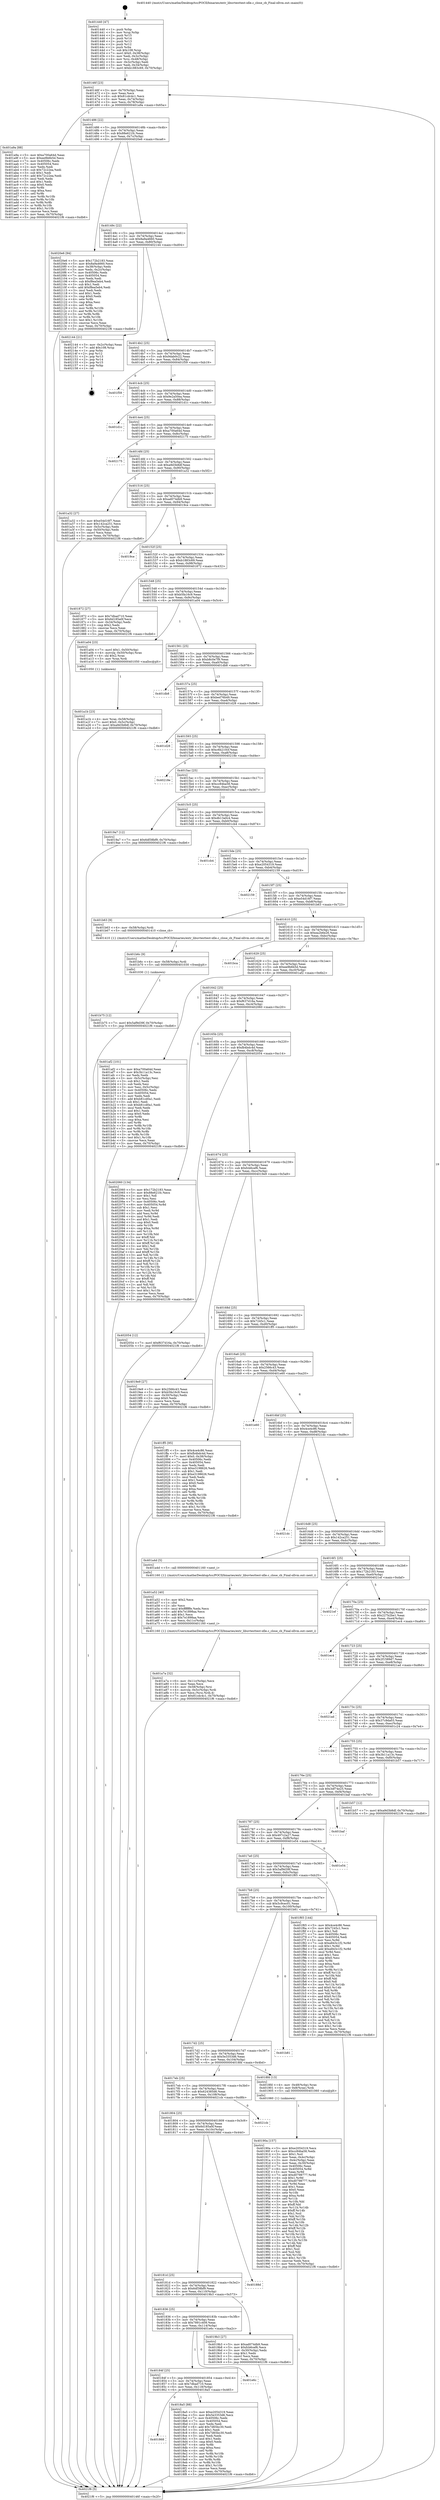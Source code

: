 digraph "0x401440" {
  label = "0x401440 (/mnt/c/Users/mathe/Desktop/tcc/POCII/binaries/extr_libuvtesttest-idle.c_close_cb_Final-ollvm.out::main(0))"
  labelloc = "t"
  node[shape=record]

  Entry [label="",width=0.3,height=0.3,shape=circle,fillcolor=black,style=filled]
  "0x40146f" [label="{
     0x40146f [23]\l
     | [instrs]\l
     &nbsp;&nbsp;0x40146f \<+3\>: mov -0x70(%rbp),%eax\l
     &nbsp;&nbsp;0x401472 \<+2\>: mov %eax,%ecx\l
     &nbsp;&nbsp;0x401474 \<+6\>: sub $0x81cdc4c1,%ecx\l
     &nbsp;&nbsp;0x40147a \<+3\>: mov %eax,-0x74(%rbp)\l
     &nbsp;&nbsp;0x40147d \<+3\>: mov %ecx,-0x78(%rbp)\l
     &nbsp;&nbsp;0x401480 \<+6\>: je 0000000000401a9a \<main+0x65a\>\l
  }"]
  "0x401a9a" [label="{
     0x401a9a [88]\l
     | [instrs]\l
     &nbsp;&nbsp;0x401a9a \<+5\>: mov $0xa700a64d,%eax\l
     &nbsp;&nbsp;0x401a9f \<+5\>: mov $0xee9b6b5d,%ecx\l
     &nbsp;&nbsp;0x401aa4 \<+7\>: mov 0x40506c,%edx\l
     &nbsp;&nbsp;0x401aab \<+7\>: mov 0x405054,%esi\l
     &nbsp;&nbsp;0x401ab2 \<+2\>: mov %edx,%edi\l
     &nbsp;&nbsp;0x401ab4 \<+6\>: sub $0x72c22ea,%edi\l
     &nbsp;&nbsp;0x401aba \<+3\>: sub $0x1,%edi\l
     &nbsp;&nbsp;0x401abd \<+6\>: add $0x72c22ea,%edi\l
     &nbsp;&nbsp;0x401ac3 \<+3\>: imul %edi,%edx\l
     &nbsp;&nbsp;0x401ac6 \<+3\>: and $0x1,%edx\l
     &nbsp;&nbsp;0x401ac9 \<+3\>: cmp $0x0,%edx\l
     &nbsp;&nbsp;0x401acc \<+4\>: sete %r8b\l
     &nbsp;&nbsp;0x401ad0 \<+3\>: cmp $0xa,%esi\l
     &nbsp;&nbsp;0x401ad3 \<+4\>: setl %r9b\l
     &nbsp;&nbsp;0x401ad7 \<+3\>: mov %r8b,%r10b\l
     &nbsp;&nbsp;0x401ada \<+3\>: and %r9b,%r10b\l
     &nbsp;&nbsp;0x401add \<+3\>: xor %r9b,%r8b\l
     &nbsp;&nbsp;0x401ae0 \<+3\>: or %r8b,%r10b\l
     &nbsp;&nbsp;0x401ae3 \<+4\>: test $0x1,%r10b\l
     &nbsp;&nbsp;0x401ae7 \<+3\>: cmovne %ecx,%eax\l
     &nbsp;&nbsp;0x401aea \<+3\>: mov %eax,-0x70(%rbp)\l
     &nbsp;&nbsp;0x401aed \<+5\>: jmp 00000000004021f6 \<main+0xdb6\>\l
  }"]
  "0x401486" [label="{
     0x401486 [22]\l
     | [instrs]\l
     &nbsp;&nbsp;0x401486 \<+5\>: jmp 000000000040148b \<main+0x4b\>\l
     &nbsp;&nbsp;0x40148b \<+3\>: mov -0x74(%rbp),%eax\l
     &nbsp;&nbsp;0x40148e \<+5\>: sub $0x88e621fc,%eax\l
     &nbsp;&nbsp;0x401493 \<+3\>: mov %eax,-0x7c(%rbp)\l
     &nbsp;&nbsp;0x401496 \<+6\>: je 00000000004020e6 \<main+0xca6\>\l
  }"]
  Exit [label="",width=0.3,height=0.3,shape=circle,fillcolor=black,style=filled,peripheries=2]
  "0x4020e6" [label="{
     0x4020e6 [94]\l
     | [instrs]\l
     &nbsp;&nbsp;0x4020e6 \<+5\>: mov $0x172b2183,%eax\l
     &nbsp;&nbsp;0x4020eb \<+5\>: mov $0x8a9a4660,%ecx\l
     &nbsp;&nbsp;0x4020f0 \<+3\>: mov -0x38(%rbp),%edx\l
     &nbsp;&nbsp;0x4020f3 \<+3\>: mov %edx,-0x2c(%rbp)\l
     &nbsp;&nbsp;0x4020f6 \<+7\>: mov 0x40506c,%edx\l
     &nbsp;&nbsp;0x4020fd \<+7\>: mov 0x405054,%esi\l
     &nbsp;&nbsp;0x402104 \<+2\>: mov %edx,%edi\l
     &nbsp;&nbsp;0x402106 \<+6\>: sub $0xf8ea5eb4,%edi\l
     &nbsp;&nbsp;0x40210c \<+3\>: sub $0x1,%edi\l
     &nbsp;&nbsp;0x40210f \<+6\>: add $0xf8ea5eb4,%edi\l
     &nbsp;&nbsp;0x402115 \<+3\>: imul %edi,%edx\l
     &nbsp;&nbsp;0x402118 \<+3\>: and $0x1,%edx\l
     &nbsp;&nbsp;0x40211b \<+3\>: cmp $0x0,%edx\l
     &nbsp;&nbsp;0x40211e \<+4\>: sete %r8b\l
     &nbsp;&nbsp;0x402122 \<+3\>: cmp $0xa,%esi\l
     &nbsp;&nbsp;0x402125 \<+4\>: setl %r9b\l
     &nbsp;&nbsp;0x402129 \<+3\>: mov %r8b,%r10b\l
     &nbsp;&nbsp;0x40212c \<+3\>: and %r9b,%r10b\l
     &nbsp;&nbsp;0x40212f \<+3\>: xor %r9b,%r8b\l
     &nbsp;&nbsp;0x402132 \<+3\>: or %r8b,%r10b\l
     &nbsp;&nbsp;0x402135 \<+4\>: test $0x1,%r10b\l
     &nbsp;&nbsp;0x402139 \<+3\>: cmovne %ecx,%eax\l
     &nbsp;&nbsp;0x40213c \<+3\>: mov %eax,-0x70(%rbp)\l
     &nbsp;&nbsp;0x40213f \<+5\>: jmp 00000000004021f6 \<main+0xdb6\>\l
  }"]
  "0x40149c" [label="{
     0x40149c [22]\l
     | [instrs]\l
     &nbsp;&nbsp;0x40149c \<+5\>: jmp 00000000004014a1 \<main+0x61\>\l
     &nbsp;&nbsp;0x4014a1 \<+3\>: mov -0x74(%rbp),%eax\l
     &nbsp;&nbsp;0x4014a4 \<+5\>: sub $0x8a9a4660,%eax\l
     &nbsp;&nbsp;0x4014a9 \<+3\>: mov %eax,-0x80(%rbp)\l
     &nbsp;&nbsp;0x4014ac \<+6\>: je 0000000000402144 \<main+0xd04\>\l
  }"]
  "0x401b75" [label="{
     0x401b75 [12]\l
     | [instrs]\l
     &nbsp;&nbsp;0x401b75 \<+7\>: movl $0x5af9d39f,-0x70(%rbp)\l
     &nbsp;&nbsp;0x401b7c \<+5\>: jmp 00000000004021f6 \<main+0xdb6\>\l
  }"]
  "0x402144" [label="{
     0x402144 [21]\l
     | [instrs]\l
     &nbsp;&nbsp;0x402144 \<+3\>: mov -0x2c(%rbp),%eax\l
     &nbsp;&nbsp;0x402147 \<+7\>: add $0x108,%rsp\l
     &nbsp;&nbsp;0x40214e \<+1\>: pop %rbx\l
     &nbsp;&nbsp;0x40214f \<+2\>: pop %r12\l
     &nbsp;&nbsp;0x402151 \<+2\>: pop %r13\l
     &nbsp;&nbsp;0x402153 \<+2\>: pop %r14\l
     &nbsp;&nbsp;0x402155 \<+2\>: pop %r15\l
     &nbsp;&nbsp;0x402157 \<+1\>: pop %rbp\l
     &nbsp;&nbsp;0x402158 \<+1\>: ret\l
  }"]
  "0x4014b2" [label="{
     0x4014b2 [25]\l
     | [instrs]\l
     &nbsp;&nbsp;0x4014b2 \<+5\>: jmp 00000000004014b7 \<main+0x77\>\l
     &nbsp;&nbsp;0x4014b7 \<+3\>: mov -0x74(%rbp),%eax\l
     &nbsp;&nbsp;0x4014ba \<+5\>: sub $0x9dab0c22,%eax\l
     &nbsp;&nbsp;0x4014bf \<+6\>: mov %eax,-0x84(%rbp)\l
     &nbsp;&nbsp;0x4014c5 \<+6\>: je 0000000000401f59 \<main+0xb19\>\l
  }"]
  "0x401b6c" [label="{
     0x401b6c [9]\l
     | [instrs]\l
     &nbsp;&nbsp;0x401b6c \<+4\>: mov -0x58(%rbp),%rdi\l
     &nbsp;&nbsp;0x401b70 \<+5\>: call 0000000000401030 \<free@plt\>\l
     | [calls]\l
     &nbsp;&nbsp;0x401030 \{1\} (unknown)\l
  }"]
  "0x401f59" [label="{
     0x401f59\l
  }", style=dashed]
  "0x4014cb" [label="{
     0x4014cb [25]\l
     | [instrs]\l
     &nbsp;&nbsp;0x4014cb \<+5\>: jmp 00000000004014d0 \<main+0x90\>\l
     &nbsp;&nbsp;0x4014d0 \<+3\>: mov -0x74(%rbp),%eax\l
     &nbsp;&nbsp;0x4014d3 \<+5\>: sub $0x9e2a50ea,%eax\l
     &nbsp;&nbsp;0x4014d8 \<+6\>: mov %eax,-0x88(%rbp)\l
     &nbsp;&nbsp;0x4014de \<+6\>: je 0000000000401d1c \<main+0x8dc\>\l
  }"]
  "0x401a7a" [label="{
     0x401a7a [32]\l
     | [instrs]\l
     &nbsp;&nbsp;0x401a7a \<+6\>: mov -0x11c(%rbp),%ecx\l
     &nbsp;&nbsp;0x401a80 \<+3\>: imul %eax,%ecx\l
     &nbsp;&nbsp;0x401a83 \<+4\>: mov -0x58(%rbp),%rsi\l
     &nbsp;&nbsp;0x401a87 \<+4\>: movslq -0x5c(%rbp),%rdi\l
     &nbsp;&nbsp;0x401a8b \<+3\>: mov %ecx,(%rsi,%rdi,4)\l
     &nbsp;&nbsp;0x401a8e \<+7\>: movl $0x81cdc4c1,-0x70(%rbp)\l
     &nbsp;&nbsp;0x401a95 \<+5\>: jmp 00000000004021f6 \<main+0xdb6\>\l
  }"]
  "0x401d1c" [label="{
     0x401d1c\l
  }", style=dashed]
  "0x4014e4" [label="{
     0x4014e4 [25]\l
     | [instrs]\l
     &nbsp;&nbsp;0x4014e4 \<+5\>: jmp 00000000004014e9 \<main+0xa9\>\l
     &nbsp;&nbsp;0x4014e9 \<+3\>: mov -0x74(%rbp),%eax\l
     &nbsp;&nbsp;0x4014ec \<+5\>: sub $0xa700a64d,%eax\l
     &nbsp;&nbsp;0x4014f1 \<+6\>: mov %eax,-0x8c(%rbp)\l
     &nbsp;&nbsp;0x4014f7 \<+6\>: je 0000000000402175 \<main+0xd35\>\l
  }"]
  "0x401a52" [label="{
     0x401a52 [40]\l
     | [instrs]\l
     &nbsp;&nbsp;0x401a52 \<+5\>: mov $0x2,%ecx\l
     &nbsp;&nbsp;0x401a57 \<+1\>: cltd\l
     &nbsp;&nbsp;0x401a58 \<+2\>: idiv %ecx\l
     &nbsp;&nbsp;0x401a5a \<+6\>: imul $0xfffffffe,%edx,%ecx\l
     &nbsp;&nbsp;0x401a60 \<+6\>: add $0x7e1898aa,%ecx\l
     &nbsp;&nbsp;0x401a66 \<+3\>: add $0x1,%ecx\l
     &nbsp;&nbsp;0x401a69 \<+6\>: sub $0x7e1898aa,%ecx\l
     &nbsp;&nbsp;0x401a6f \<+6\>: mov %ecx,-0x11c(%rbp)\l
     &nbsp;&nbsp;0x401a75 \<+5\>: call 0000000000401160 \<next_i\>\l
     | [calls]\l
     &nbsp;&nbsp;0x401160 \{1\} (/mnt/c/Users/mathe/Desktop/tcc/POCII/binaries/extr_libuvtesttest-idle.c_close_cb_Final-ollvm.out::next_i)\l
  }"]
  "0x402175" [label="{
     0x402175\l
  }", style=dashed]
  "0x4014fd" [label="{
     0x4014fd [25]\l
     | [instrs]\l
     &nbsp;&nbsp;0x4014fd \<+5\>: jmp 0000000000401502 \<main+0xc2\>\l
     &nbsp;&nbsp;0x401502 \<+3\>: mov -0x74(%rbp),%eax\l
     &nbsp;&nbsp;0x401505 \<+5\>: sub $0xa9d3b8df,%eax\l
     &nbsp;&nbsp;0x40150a \<+6\>: mov %eax,-0x90(%rbp)\l
     &nbsp;&nbsp;0x401510 \<+6\>: je 0000000000401a32 \<main+0x5f2\>\l
  }"]
  "0x401a1b" [label="{
     0x401a1b [23]\l
     | [instrs]\l
     &nbsp;&nbsp;0x401a1b \<+4\>: mov %rax,-0x58(%rbp)\l
     &nbsp;&nbsp;0x401a1f \<+7\>: movl $0x0,-0x5c(%rbp)\l
     &nbsp;&nbsp;0x401a26 \<+7\>: movl $0xa9d3b8df,-0x70(%rbp)\l
     &nbsp;&nbsp;0x401a2d \<+5\>: jmp 00000000004021f6 \<main+0xdb6\>\l
  }"]
  "0x401a32" [label="{
     0x401a32 [27]\l
     | [instrs]\l
     &nbsp;&nbsp;0x401a32 \<+5\>: mov $0xe54d16f7,%eax\l
     &nbsp;&nbsp;0x401a37 \<+5\>: mov $0x142ca251,%ecx\l
     &nbsp;&nbsp;0x401a3c \<+3\>: mov -0x5c(%rbp),%edx\l
     &nbsp;&nbsp;0x401a3f \<+3\>: cmp -0x50(%rbp),%edx\l
     &nbsp;&nbsp;0x401a42 \<+3\>: cmovl %ecx,%eax\l
     &nbsp;&nbsp;0x401a45 \<+3\>: mov %eax,-0x70(%rbp)\l
     &nbsp;&nbsp;0x401a48 \<+5\>: jmp 00000000004021f6 \<main+0xdb6\>\l
  }"]
  "0x401516" [label="{
     0x401516 [25]\l
     | [instrs]\l
     &nbsp;&nbsp;0x401516 \<+5\>: jmp 000000000040151b \<main+0xdb\>\l
     &nbsp;&nbsp;0x40151b \<+3\>: mov -0x74(%rbp),%eax\l
     &nbsp;&nbsp;0x40151e \<+5\>: sub $0xad074db9,%eax\l
     &nbsp;&nbsp;0x401523 \<+6\>: mov %eax,-0x94(%rbp)\l
     &nbsp;&nbsp;0x401529 \<+6\>: je 00000000004019ce \<main+0x58e\>\l
  }"]
  "0x40190a" [label="{
     0x40190a [157]\l
     | [instrs]\l
     &nbsp;&nbsp;0x40190a \<+5\>: mov $0xe2054319,%ecx\l
     &nbsp;&nbsp;0x40190f \<+5\>: mov $0xcc84ba58,%edx\l
     &nbsp;&nbsp;0x401914 \<+3\>: mov $0x1,%sil\l
     &nbsp;&nbsp;0x401917 \<+3\>: mov %eax,-0x4c(%rbp)\l
     &nbsp;&nbsp;0x40191a \<+3\>: mov -0x4c(%rbp),%eax\l
     &nbsp;&nbsp;0x40191d \<+3\>: mov %eax,-0x30(%rbp)\l
     &nbsp;&nbsp;0x401920 \<+7\>: mov 0x40506c,%eax\l
     &nbsp;&nbsp;0x401927 \<+8\>: mov 0x405054,%r8d\l
     &nbsp;&nbsp;0x40192f \<+3\>: mov %eax,%r9d\l
     &nbsp;&nbsp;0x401932 \<+7\>: add $0xd0798777,%r9d\l
     &nbsp;&nbsp;0x401939 \<+4\>: sub $0x1,%r9d\l
     &nbsp;&nbsp;0x40193d \<+7\>: sub $0xd0798777,%r9d\l
     &nbsp;&nbsp;0x401944 \<+4\>: imul %r9d,%eax\l
     &nbsp;&nbsp;0x401948 \<+3\>: and $0x1,%eax\l
     &nbsp;&nbsp;0x40194b \<+3\>: cmp $0x0,%eax\l
     &nbsp;&nbsp;0x40194e \<+4\>: sete %r10b\l
     &nbsp;&nbsp;0x401952 \<+4\>: cmp $0xa,%r8d\l
     &nbsp;&nbsp;0x401956 \<+4\>: setl %r11b\l
     &nbsp;&nbsp;0x40195a \<+3\>: mov %r10b,%bl\l
     &nbsp;&nbsp;0x40195d \<+3\>: xor $0xff,%bl\l
     &nbsp;&nbsp;0x401960 \<+3\>: mov %r11b,%r14b\l
     &nbsp;&nbsp;0x401963 \<+4\>: xor $0xff,%r14b\l
     &nbsp;&nbsp;0x401967 \<+4\>: xor $0x1,%sil\l
     &nbsp;&nbsp;0x40196b \<+3\>: mov %bl,%r15b\l
     &nbsp;&nbsp;0x40196e \<+4\>: and $0xff,%r15b\l
     &nbsp;&nbsp;0x401972 \<+3\>: and %sil,%r10b\l
     &nbsp;&nbsp;0x401975 \<+3\>: mov %r14b,%r12b\l
     &nbsp;&nbsp;0x401978 \<+4\>: and $0xff,%r12b\l
     &nbsp;&nbsp;0x40197c \<+3\>: and %sil,%r11b\l
     &nbsp;&nbsp;0x40197f \<+3\>: or %r10b,%r15b\l
     &nbsp;&nbsp;0x401982 \<+3\>: or %r11b,%r12b\l
     &nbsp;&nbsp;0x401985 \<+3\>: xor %r12b,%r15b\l
     &nbsp;&nbsp;0x401988 \<+3\>: or %r14b,%bl\l
     &nbsp;&nbsp;0x40198b \<+3\>: xor $0xff,%bl\l
     &nbsp;&nbsp;0x40198e \<+4\>: or $0x1,%sil\l
     &nbsp;&nbsp;0x401992 \<+3\>: and %sil,%bl\l
     &nbsp;&nbsp;0x401995 \<+3\>: or %bl,%r15b\l
     &nbsp;&nbsp;0x401998 \<+4\>: test $0x1,%r15b\l
     &nbsp;&nbsp;0x40199c \<+3\>: cmovne %edx,%ecx\l
     &nbsp;&nbsp;0x40199f \<+3\>: mov %ecx,-0x70(%rbp)\l
     &nbsp;&nbsp;0x4019a2 \<+5\>: jmp 00000000004021f6 \<main+0xdb6\>\l
  }"]
  "0x4019ce" [label="{
     0x4019ce\l
  }", style=dashed]
  "0x40152f" [label="{
     0x40152f [25]\l
     | [instrs]\l
     &nbsp;&nbsp;0x40152f \<+5\>: jmp 0000000000401534 \<main+0xf4\>\l
     &nbsp;&nbsp;0x401534 \<+3\>: mov -0x74(%rbp),%eax\l
     &nbsp;&nbsp;0x401537 \<+5\>: sub $0xb1883c69,%eax\l
     &nbsp;&nbsp;0x40153c \<+6\>: mov %eax,-0x98(%rbp)\l
     &nbsp;&nbsp;0x401542 \<+6\>: je 0000000000401872 \<main+0x432\>\l
  }"]
  "0x401868" [label="{
     0x401868\l
  }", style=dashed]
  "0x401872" [label="{
     0x401872 [27]\l
     | [instrs]\l
     &nbsp;&nbsp;0x401872 \<+5\>: mov $0x7dbad710,%eax\l
     &nbsp;&nbsp;0x401877 \<+5\>: mov $0x6d185a0f,%ecx\l
     &nbsp;&nbsp;0x40187c \<+3\>: mov -0x34(%rbp),%edx\l
     &nbsp;&nbsp;0x40187f \<+3\>: cmp $0x2,%edx\l
     &nbsp;&nbsp;0x401882 \<+3\>: cmovne %ecx,%eax\l
     &nbsp;&nbsp;0x401885 \<+3\>: mov %eax,-0x70(%rbp)\l
     &nbsp;&nbsp;0x401888 \<+5\>: jmp 00000000004021f6 \<main+0xdb6\>\l
  }"]
  "0x401548" [label="{
     0x401548 [25]\l
     | [instrs]\l
     &nbsp;&nbsp;0x401548 \<+5\>: jmp 000000000040154d \<main+0x10d\>\l
     &nbsp;&nbsp;0x40154d \<+3\>: mov -0x74(%rbp),%eax\l
     &nbsp;&nbsp;0x401550 \<+5\>: sub $0xb5fa16c9,%eax\l
     &nbsp;&nbsp;0x401555 \<+6\>: mov %eax,-0x9c(%rbp)\l
     &nbsp;&nbsp;0x40155b \<+6\>: je 0000000000401a04 \<main+0x5c4\>\l
  }"]
  "0x4021f6" [label="{
     0x4021f6 [5]\l
     | [instrs]\l
     &nbsp;&nbsp;0x4021f6 \<+5\>: jmp 000000000040146f \<main+0x2f\>\l
  }"]
  "0x401440" [label="{
     0x401440 [47]\l
     | [instrs]\l
     &nbsp;&nbsp;0x401440 \<+1\>: push %rbp\l
     &nbsp;&nbsp;0x401441 \<+3\>: mov %rsp,%rbp\l
     &nbsp;&nbsp;0x401444 \<+2\>: push %r15\l
     &nbsp;&nbsp;0x401446 \<+2\>: push %r14\l
     &nbsp;&nbsp;0x401448 \<+2\>: push %r13\l
     &nbsp;&nbsp;0x40144a \<+2\>: push %r12\l
     &nbsp;&nbsp;0x40144c \<+1\>: push %rbx\l
     &nbsp;&nbsp;0x40144d \<+7\>: sub $0x108,%rsp\l
     &nbsp;&nbsp;0x401454 \<+7\>: movl $0x0,-0x38(%rbp)\l
     &nbsp;&nbsp;0x40145b \<+3\>: mov %edi,-0x3c(%rbp)\l
     &nbsp;&nbsp;0x40145e \<+4\>: mov %rsi,-0x48(%rbp)\l
     &nbsp;&nbsp;0x401462 \<+3\>: mov -0x3c(%rbp),%edi\l
     &nbsp;&nbsp;0x401465 \<+3\>: mov %edi,-0x34(%rbp)\l
     &nbsp;&nbsp;0x401468 \<+7\>: movl $0xb1883c69,-0x70(%rbp)\l
  }"]
  "0x4018a5" [label="{
     0x4018a5 [88]\l
     | [instrs]\l
     &nbsp;&nbsp;0x4018a5 \<+5\>: mov $0xe2054319,%eax\l
     &nbsp;&nbsp;0x4018aa \<+5\>: mov $0x5e3353d6,%ecx\l
     &nbsp;&nbsp;0x4018af \<+7\>: mov 0x40506c,%edx\l
     &nbsp;&nbsp;0x4018b6 \<+7\>: mov 0x405054,%esi\l
     &nbsp;&nbsp;0x4018bd \<+2\>: mov %edx,%edi\l
     &nbsp;&nbsp;0x4018bf \<+6\>: add $0x7d65bc30,%edi\l
     &nbsp;&nbsp;0x4018c5 \<+3\>: sub $0x1,%edi\l
     &nbsp;&nbsp;0x4018c8 \<+6\>: sub $0x7d65bc30,%edi\l
     &nbsp;&nbsp;0x4018ce \<+3\>: imul %edi,%edx\l
     &nbsp;&nbsp;0x4018d1 \<+3\>: and $0x1,%edx\l
     &nbsp;&nbsp;0x4018d4 \<+3\>: cmp $0x0,%edx\l
     &nbsp;&nbsp;0x4018d7 \<+4\>: sete %r8b\l
     &nbsp;&nbsp;0x4018db \<+3\>: cmp $0xa,%esi\l
     &nbsp;&nbsp;0x4018de \<+4\>: setl %r9b\l
     &nbsp;&nbsp;0x4018e2 \<+3\>: mov %r8b,%r10b\l
     &nbsp;&nbsp;0x4018e5 \<+3\>: and %r9b,%r10b\l
     &nbsp;&nbsp;0x4018e8 \<+3\>: xor %r9b,%r8b\l
     &nbsp;&nbsp;0x4018eb \<+3\>: or %r8b,%r10b\l
     &nbsp;&nbsp;0x4018ee \<+4\>: test $0x1,%r10b\l
     &nbsp;&nbsp;0x4018f2 \<+3\>: cmovne %ecx,%eax\l
     &nbsp;&nbsp;0x4018f5 \<+3\>: mov %eax,-0x70(%rbp)\l
     &nbsp;&nbsp;0x4018f8 \<+5\>: jmp 00000000004021f6 \<main+0xdb6\>\l
  }"]
  "0x401a04" [label="{
     0x401a04 [23]\l
     | [instrs]\l
     &nbsp;&nbsp;0x401a04 \<+7\>: movl $0x1,-0x50(%rbp)\l
     &nbsp;&nbsp;0x401a0b \<+4\>: movslq -0x50(%rbp),%rax\l
     &nbsp;&nbsp;0x401a0f \<+4\>: shl $0x2,%rax\l
     &nbsp;&nbsp;0x401a13 \<+3\>: mov %rax,%rdi\l
     &nbsp;&nbsp;0x401a16 \<+5\>: call 0000000000401050 \<malloc@plt\>\l
     | [calls]\l
     &nbsp;&nbsp;0x401050 \{1\} (unknown)\l
  }"]
  "0x401561" [label="{
     0x401561 [25]\l
     | [instrs]\l
     &nbsp;&nbsp;0x401561 \<+5\>: jmp 0000000000401566 \<main+0x126\>\l
     &nbsp;&nbsp;0x401566 \<+3\>: mov -0x74(%rbp),%eax\l
     &nbsp;&nbsp;0x401569 \<+5\>: sub $0xb8c0e7f9,%eax\l
     &nbsp;&nbsp;0x40156e \<+6\>: mov %eax,-0xa0(%rbp)\l
     &nbsp;&nbsp;0x401574 \<+6\>: je 0000000000401db8 \<main+0x978\>\l
  }"]
  "0x40184f" [label="{
     0x40184f [25]\l
     | [instrs]\l
     &nbsp;&nbsp;0x40184f \<+5\>: jmp 0000000000401854 \<main+0x414\>\l
     &nbsp;&nbsp;0x401854 \<+3\>: mov -0x74(%rbp),%eax\l
     &nbsp;&nbsp;0x401857 \<+5\>: sub $0x7dbad710,%eax\l
     &nbsp;&nbsp;0x40185c \<+6\>: mov %eax,-0x118(%rbp)\l
     &nbsp;&nbsp;0x401862 \<+6\>: je 00000000004018a5 \<main+0x465\>\l
  }"]
  "0x401db8" [label="{
     0x401db8\l
  }", style=dashed]
  "0x40157a" [label="{
     0x40157a [25]\l
     | [instrs]\l
     &nbsp;&nbsp;0x40157a \<+5\>: jmp 000000000040157f \<main+0x13f\>\l
     &nbsp;&nbsp;0x40157f \<+3\>: mov -0x74(%rbp),%eax\l
     &nbsp;&nbsp;0x401582 \<+5\>: sub $0xbed76b49,%eax\l
     &nbsp;&nbsp;0x401587 \<+6\>: mov %eax,-0xa4(%rbp)\l
     &nbsp;&nbsp;0x40158d \<+6\>: je 0000000000401d28 \<main+0x8e8\>\l
  }"]
  "0x401e6c" [label="{
     0x401e6c\l
  }", style=dashed]
  "0x401d28" [label="{
     0x401d28\l
  }", style=dashed]
  "0x401593" [label="{
     0x401593 [25]\l
     | [instrs]\l
     &nbsp;&nbsp;0x401593 \<+5\>: jmp 0000000000401598 \<main+0x158\>\l
     &nbsp;&nbsp;0x401598 \<+3\>: mov -0x74(%rbp),%eax\l
     &nbsp;&nbsp;0x40159b \<+5\>: sub $0xc6b210cf,%eax\l
     &nbsp;&nbsp;0x4015a0 \<+6\>: mov %eax,-0xa8(%rbp)\l
     &nbsp;&nbsp;0x4015a6 \<+6\>: je 000000000040218e \<main+0xd4e\>\l
  }"]
  "0x401836" [label="{
     0x401836 [25]\l
     | [instrs]\l
     &nbsp;&nbsp;0x401836 \<+5\>: jmp 000000000040183b \<main+0x3fb\>\l
     &nbsp;&nbsp;0x40183b \<+3\>: mov -0x74(%rbp),%eax\l
     &nbsp;&nbsp;0x40183e \<+5\>: sub $0x7891c409,%eax\l
     &nbsp;&nbsp;0x401843 \<+6\>: mov %eax,-0x114(%rbp)\l
     &nbsp;&nbsp;0x401849 \<+6\>: je 0000000000401e6c \<main+0xa2c\>\l
  }"]
  "0x40218e" [label="{
     0x40218e\l
  }", style=dashed]
  "0x4015ac" [label="{
     0x4015ac [25]\l
     | [instrs]\l
     &nbsp;&nbsp;0x4015ac \<+5\>: jmp 00000000004015b1 \<main+0x171\>\l
     &nbsp;&nbsp;0x4015b1 \<+3\>: mov -0x74(%rbp),%eax\l
     &nbsp;&nbsp;0x4015b4 \<+5\>: sub $0xcc84ba58,%eax\l
     &nbsp;&nbsp;0x4015b9 \<+6\>: mov %eax,-0xac(%rbp)\l
     &nbsp;&nbsp;0x4015bf \<+6\>: je 00000000004019a7 \<main+0x567\>\l
  }"]
  "0x4019b3" [label="{
     0x4019b3 [27]\l
     | [instrs]\l
     &nbsp;&nbsp;0x4019b3 \<+5\>: mov $0xad074db9,%eax\l
     &nbsp;&nbsp;0x4019b8 \<+5\>: mov $0xfcb6cef6,%ecx\l
     &nbsp;&nbsp;0x4019bd \<+3\>: mov -0x30(%rbp),%edx\l
     &nbsp;&nbsp;0x4019c0 \<+3\>: cmp $0x1,%edx\l
     &nbsp;&nbsp;0x4019c3 \<+3\>: cmovl %ecx,%eax\l
     &nbsp;&nbsp;0x4019c6 \<+3\>: mov %eax,-0x70(%rbp)\l
     &nbsp;&nbsp;0x4019c9 \<+5\>: jmp 00000000004021f6 \<main+0xdb6\>\l
  }"]
  "0x4019a7" [label="{
     0x4019a7 [12]\l
     | [instrs]\l
     &nbsp;&nbsp;0x4019a7 \<+7\>: movl $0x6df38bf9,-0x70(%rbp)\l
     &nbsp;&nbsp;0x4019ae \<+5\>: jmp 00000000004021f6 \<main+0xdb6\>\l
  }"]
  "0x4015c5" [label="{
     0x4015c5 [25]\l
     | [instrs]\l
     &nbsp;&nbsp;0x4015c5 \<+5\>: jmp 00000000004015ca \<main+0x18a\>\l
     &nbsp;&nbsp;0x4015ca \<+3\>: mov -0x74(%rbp),%eax\l
     &nbsp;&nbsp;0x4015cd \<+5\>: sub $0xdb13a0c4,%eax\l
     &nbsp;&nbsp;0x4015d2 \<+6\>: mov %eax,-0xb0(%rbp)\l
     &nbsp;&nbsp;0x4015d8 \<+6\>: je 0000000000401cb4 \<main+0x874\>\l
  }"]
  "0x40181d" [label="{
     0x40181d [25]\l
     | [instrs]\l
     &nbsp;&nbsp;0x40181d \<+5\>: jmp 0000000000401822 \<main+0x3e2\>\l
     &nbsp;&nbsp;0x401822 \<+3\>: mov -0x74(%rbp),%eax\l
     &nbsp;&nbsp;0x401825 \<+5\>: sub $0x6df38bf9,%eax\l
     &nbsp;&nbsp;0x40182a \<+6\>: mov %eax,-0x110(%rbp)\l
     &nbsp;&nbsp;0x401830 \<+6\>: je 00000000004019b3 \<main+0x573\>\l
  }"]
  "0x401cb4" [label="{
     0x401cb4\l
  }", style=dashed]
  "0x4015de" [label="{
     0x4015de [25]\l
     | [instrs]\l
     &nbsp;&nbsp;0x4015de \<+5\>: jmp 00000000004015e3 \<main+0x1a3\>\l
     &nbsp;&nbsp;0x4015e3 \<+3\>: mov -0x74(%rbp),%eax\l
     &nbsp;&nbsp;0x4015e6 \<+5\>: sub $0xe2054319,%eax\l
     &nbsp;&nbsp;0x4015eb \<+6\>: mov %eax,-0xb4(%rbp)\l
     &nbsp;&nbsp;0x4015f1 \<+6\>: je 0000000000402159 \<main+0xd19\>\l
  }"]
  "0x40188d" [label="{
     0x40188d\l
  }", style=dashed]
  "0x402159" [label="{
     0x402159\l
  }", style=dashed]
  "0x4015f7" [label="{
     0x4015f7 [25]\l
     | [instrs]\l
     &nbsp;&nbsp;0x4015f7 \<+5\>: jmp 00000000004015fc \<main+0x1bc\>\l
     &nbsp;&nbsp;0x4015fc \<+3\>: mov -0x74(%rbp),%eax\l
     &nbsp;&nbsp;0x4015ff \<+5\>: sub $0xe54d16f7,%eax\l
     &nbsp;&nbsp;0x401604 \<+6\>: mov %eax,-0xb8(%rbp)\l
     &nbsp;&nbsp;0x40160a \<+6\>: je 0000000000401b63 \<main+0x723\>\l
  }"]
  "0x401804" [label="{
     0x401804 [25]\l
     | [instrs]\l
     &nbsp;&nbsp;0x401804 \<+5\>: jmp 0000000000401809 \<main+0x3c9\>\l
     &nbsp;&nbsp;0x401809 \<+3\>: mov -0x74(%rbp),%eax\l
     &nbsp;&nbsp;0x40180c \<+5\>: sub $0x6d185a0f,%eax\l
     &nbsp;&nbsp;0x401811 \<+6\>: mov %eax,-0x10c(%rbp)\l
     &nbsp;&nbsp;0x401817 \<+6\>: je 000000000040188d \<main+0x44d\>\l
  }"]
  "0x401b63" [label="{
     0x401b63 [9]\l
     | [instrs]\l
     &nbsp;&nbsp;0x401b63 \<+4\>: mov -0x58(%rbp),%rdi\l
     &nbsp;&nbsp;0x401b67 \<+5\>: call 0000000000401410 \<close_cb\>\l
     | [calls]\l
     &nbsp;&nbsp;0x401410 \{1\} (/mnt/c/Users/mathe/Desktop/tcc/POCII/binaries/extr_libuvtesttest-idle.c_close_cb_Final-ollvm.out::close_cb)\l
  }"]
  "0x401610" [label="{
     0x401610 [25]\l
     | [instrs]\l
     &nbsp;&nbsp;0x401610 \<+5\>: jmp 0000000000401615 \<main+0x1d5\>\l
     &nbsp;&nbsp;0x401615 \<+3\>: mov -0x74(%rbp),%eax\l
     &nbsp;&nbsp;0x401618 \<+5\>: sub $0xea2b6e26,%eax\l
     &nbsp;&nbsp;0x40161d \<+6\>: mov %eax,-0xbc(%rbp)\l
     &nbsp;&nbsp;0x401623 \<+6\>: je 0000000000401bca \<main+0x78a\>\l
  }"]
  "0x4021cb" [label="{
     0x4021cb\l
  }", style=dashed]
  "0x401bca" [label="{
     0x401bca\l
  }", style=dashed]
  "0x401629" [label="{
     0x401629 [25]\l
     | [instrs]\l
     &nbsp;&nbsp;0x401629 \<+5\>: jmp 000000000040162e \<main+0x1ee\>\l
     &nbsp;&nbsp;0x40162e \<+3\>: mov -0x74(%rbp),%eax\l
     &nbsp;&nbsp;0x401631 \<+5\>: sub $0xee9b6b5d,%eax\l
     &nbsp;&nbsp;0x401636 \<+6\>: mov %eax,-0xc0(%rbp)\l
     &nbsp;&nbsp;0x40163c \<+6\>: je 0000000000401af2 \<main+0x6b2\>\l
  }"]
  "0x4017eb" [label="{
     0x4017eb [25]\l
     | [instrs]\l
     &nbsp;&nbsp;0x4017eb \<+5\>: jmp 00000000004017f0 \<main+0x3b0\>\l
     &nbsp;&nbsp;0x4017f0 \<+3\>: mov -0x74(%rbp),%eax\l
     &nbsp;&nbsp;0x4017f3 \<+5\>: sub $0x624385d6,%eax\l
     &nbsp;&nbsp;0x4017f8 \<+6\>: mov %eax,-0x108(%rbp)\l
     &nbsp;&nbsp;0x4017fe \<+6\>: je 00000000004021cb \<main+0xd8b\>\l
  }"]
  "0x401af2" [label="{
     0x401af2 [101]\l
     | [instrs]\l
     &nbsp;&nbsp;0x401af2 \<+5\>: mov $0xa700a64d,%eax\l
     &nbsp;&nbsp;0x401af7 \<+5\>: mov $0x3b11a13c,%ecx\l
     &nbsp;&nbsp;0x401afc \<+2\>: xor %edx,%edx\l
     &nbsp;&nbsp;0x401afe \<+3\>: mov -0x5c(%rbp),%esi\l
     &nbsp;&nbsp;0x401b01 \<+3\>: sub $0x1,%edx\l
     &nbsp;&nbsp;0x401b04 \<+2\>: sub %edx,%esi\l
     &nbsp;&nbsp;0x401b06 \<+3\>: mov %esi,-0x5c(%rbp)\l
     &nbsp;&nbsp;0x401b09 \<+7\>: mov 0x40506c,%edx\l
     &nbsp;&nbsp;0x401b10 \<+7\>: mov 0x405054,%esi\l
     &nbsp;&nbsp;0x401b17 \<+2\>: mov %edx,%edi\l
     &nbsp;&nbsp;0x401b19 \<+6\>: add $0xb81cd0a1,%edi\l
     &nbsp;&nbsp;0x401b1f \<+3\>: sub $0x1,%edi\l
     &nbsp;&nbsp;0x401b22 \<+6\>: sub $0xb81cd0a1,%edi\l
     &nbsp;&nbsp;0x401b28 \<+3\>: imul %edi,%edx\l
     &nbsp;&nbsp;0x401b2b \<+3\>: and $0x1,%edx\l
     &nbsp;&nbsp;0x401b2e \<+3\>: cmp $0x0,%edx\l
     &nbsp;&nbsp;0x401b31 \<+4\>: sete %r8b\l
     &nbsp;&nbsp;0x401b35 \<+3\>: cmp $0xa,%esi\l
     &nbsp;&nbsp;0x401b38 \<+4\>: setl %r9b\l
     &nbsp;&nbsp;0x401b3c \<+3\>: mov %r8b,%r10b\l
     &nbsp;&nbsp;0x401b3f \<+3\>: and %r9b,%r10b\l
     &nbsp;&nbsp;0x401b42 \<+3\>: xor %r9b,%r8b\l
     &nbsp;&nbsp;0x401b45 \<+3\>: or %r8b,%r10b\l
     &nbsp;&nbsp;0x401b48 \<+4\>: test $0x1,%r10b\l
     &nbsp;&nbsp;0x401b4c \<+3\>: cmovne %ecx,%eax\l
     &nbsp;&nbsp;0x401b4f \<+3\>: mov %eax,-0x70(%rbp)\l
     &nbsp;&nbsp;0x401b52 \<+5\>: jmp 00000000004021f6 \<main+0xdb6\>\l
  }"]
  "0x401642" [label="{
     0x401642 [25]\l
     | [instrs]\l
     &nbsp;&nbsp;0x401642 \<+5\>: jmp 0000000000401647 \<main+0x207\>\l
     &nbsp;&nbsp;0x401647 \<+3\>: mov -0x74(%rbp),%eax\l
     &nbsp;&nbsp;0x40164a \<+5\>: sub $0xf637d16a,%eax\l
     &nbsp;&nbsp;0x40164f \<+6\>: mov %eax,-0xc4(%rbp)\l
     &nbsp;&nbsp;0x401655 \<+6\>: je 0000000000402060 \<main+0xc20\>\l
  }"]
  "0x4018fd" [label="{
     0x4018fd [13]\l
     | [instrs]\l
     &nbsp;&nbsp;0x4018fd \<+4\>: mov -0x48(%rbp),%rax\l
     &nbsp;&nbsp;0x401901 \<+4\>: mov 0x8(%rax),%rdi\l
     &nbsp;&nbsp;0x401905 \<+5\>: call 0000000000401060 \<atoi@plt\>\l
     | [calls]\l
     &nbsp;&nbsp;0x401060 \{1\} (unknown)\l
  }"]
  "0x402060" [label="{
     0x402060 [134]\l
     | [instrs]\l
     &nbsp;&nbsp;0x402060 \<+5\>: mov $0x172b2183,%eax\l
     &nbsp;&nbsp;0x402065 \<+5\>: mov $0x88e621fc,%ecx\l
     &nbsp;&nbsp;0x40206a \<+2\>: mov $0x1,%dl\l
     &nbsp;&nbsp;0x40206c \<+2\>: xor %esi,%esi\l
     &nbsp;&nbsp;0x40206e \<+7\>: mov 0x40506c,%edi\l
     &nbsp;&nbsp;0x402075 \<+8\>: mov 0x405054,%r8d\l
     &nbsp;&nbsp;0x40207d \<+3\>: sub $0x1,%esi\l
     &nbsp;&nbsp;0x402080 \<+3\>: mov %edi,%r9d\l
     &nbsp;&nbsp;0x402083 \<+3\>: add %esi,%r9d\l
     &nbsp;&nbsp;0x402086 \<+4\>: imul %r9d,%edi\l
     &nbsp;&nbsp;0x40208a \<+3\>: and $0x1,%edi\l
     &nbsp;&nbsp;0x40208d \<+3\>: cmp $0x0,%edi\l
     &nbsp;&nbsp;0x402090 \<+4\>: sete %r10b\l
     &nbsp;&nbsp;0x402094 \<+4\>: cmp $0xa,%r8d\l
     &nbsp;&nbsp;0x402098 \<+4\>: setl %r11b\l
     &nbsp;&nbsp;0x40209c \<+3\>: mov %r10b,%bl\l
     &nbsp;&nbsp;0x40209f \<+3\>: xor $0xff,%bl\l
     &nbsp;&nbsp;0x4020a2 \<+3\>: mov %r11b,%r14b\l
     &nbsp;&nbsp;0x4020a5 \<+4\>: xor $0xff,%r14b\l
     &nbsp;&nbsp;0x4020a9 \<+3\>: xor $0x1,%dl\l
     &nbsp;&nbsp;0x4020ac \<+3\>: mov %bl,%r15b\l
     &nbsp;&nbsp;0x4020af \<+4\>: and $0xff,%r15b\l
     &nbsp;&nbsp;0x4020b3 \<+3\>: and %dl,%r10b\l
     &nbsp;&nbsp;0x4020b6 \<+3\>: mov %r14b,%r12b\l
     &nbsp;&nbsp;0x4020b9 \<+4\>: and $0xff,%r12b\l
     &nbsp;&nbsp;0x4020bd \<+3\>: and %dl,%r11b\l
     &nbsp;&nbsp;0x4020c0 \<+3\>: or %r10b,%r15b\l
     &nbsp;&nbsp;0x4020c3 \<+3\>: or %r11b,%r12b\l
     &nbsp;&nbsp;0x4020c6 \<+3\>: xor %r12b,%r15b\l
     &nbsp;&nbsp;0x4020c9 \<+3\>: or %r14b,%bl\l
     &nbsp;&nbsp;0x4020cc \<+3\>: xor $0xff,%bl\l
     &nbsp;&nbsp;0x4020cf \<+3\>: or $0x1,%dl\l
     &nbsp;&nbsp;0x4020d2 \<+2\>: and %dl,%bl\l
     &nbsp;&nbsp;0x4020d4 \<+3\>: or %bl,%r15b\l
     &nbsp;&nbsp;0x4020d7 \<+4\>: test $0x1,%r15b\l
     &nbsp;&nbsp;0x4020db \<+3\>: cmovne %ecx,%eax\l
     &nbsp;&nbsp;0x4020de \<+3\>: mov %eax,-0x70(%rbp)\l
     &nbsp;&nbsp;0x4020e1 \<+5\>: jmp 00000000004021f6 \<main+0xdb6\>\l
  }"]
  "0x40165b" [label="{
     0x40165b [25]\l
     | [instrs]\l
     &nbsp;&nbsp;0x40165b \<+5\>: jmp 0000000000401660 \<main+0x220\>\l
     &nbsp;&nbsp;0x401660 \<+3\>: mov -0x74(%rbp),%eax\l
     &nbsp;&nbsp;0x401663 \<+5\>: sub $0xfb4bdc4d,%eax\l
     &nbsp;&nbsp;0x401668 \<+6\>: mov %eax,-0xc8(%rbp)\l
     &nbsp;&nbsp;0x40166e \<+6\>: je 0000000000402054 \<main+0xc14\>\l
  }"]
  "0x4017d2" [label="{
     0x4017d2 [25]\l
     | [instrs]\l
     &nbsp;&nbsp;0x4017d2 \<+5\>: jmp 00000000004017d7 \<main+0x397\>\l
     &nbsp;&nbsp;0x4017d7 \<+3\>: mov -0x74(%rbp),%eax\l
     &nbsp;&nbsp;0x4017da \<+5\>: sub $0x5e3353d6,%eax\l
     &nbsp;&nbsp;0x4017df \<+6\>: mov %eax,-0x104(%rbp)\l
     &nbsp;&nbsp;0x4017e5 \<+6\>: je 00000000004018fd \<main+0x4bd\>\l
  }"]
  "0x402054" [label="{
     0x402054 [12]\l
     | [instrs]\l
     &nbsp;&nbsp;0x402054 \<+7\>: movl $0xf637d16a,-0x70(%rbp)\l
     &nbsp;&nbsp;0x40205b \<+5\>: jmp 00000000004021f6 \<main+0xdb6\>\l
  }"]
  "0x401674" [label="{
     0x401674 [25]\l
     | [instrs]\l
     &nbsp;&nbsp;0x401674 \<+5\>: jmp 0000000000401679 \<main+0x239\>\l
     &nbsp;&nbsp;0x401679 \<+3\>: mov -0x74(%rbp),%eax\l
     &nbsp;&nbsp;0x40167c \<+5\>: sub $0xfcb6cef6,%eax\l
     &nbsp;&nbsp;0x401681 \<+6\>: mov %eax,-0xcc(%rbp)\l
     &nbsp;&nbsp;0x401687 \<+6\>: je 00000000004019e9 \<main+0x5a9\>\l
  }"]
  "0x401b81" [label="{
     0x401b81\l
  }", style=dashed]
  "0x4019e9" [label="{
     0x4019e9 [27]\l
     | [instrs]\l
     &nbsp;&nbsp;0x4019e9 \<+5\>: mov $0x2566c43,%eax\l
     &nbsp;&nbsp;0x4019ee \<+5\>: mov $0xb5fa16c9,%ecx\l
     &nbsp;&nbsp;0x4019f3 \<+3\>: mov -0x30(%rbp),%edx\l
     &nbsp;&nbsp;0x4019f6 \<+3\>: cmp $0x0,%edx\l
     &nbsp;&nbsp;0x4019f9 \<+3\>: cmove %ecx,%eax\l
     &nbsp;&nbsp;0x4019fc \<+3\>: mov %eax,-0x70(%rbp)\l
     &nbsp;&nbsp;0x4019ff \<+5\>: jmp 00000000004021f6 \<main+0xdb6\>\l
  }"]
  "0x40168d" [label="{
     0x40168d [25]\l
     | [instrs]\l
     &nbsp;&nbsp;0x40168d \<+5\>: jmp 0000000000401692 \<main+0x252\>\l
     &nbsp;&nbsp;0x401692 \<+3\>: mov -0x74(%rbp),%eax\l
     &nbsp;&nbsp;0x401695 \<+5\>: sub $0x7245c1,%eax\l
     &nbsp;&nbsp;0x40169a \<+6\>: mov %eax,-0xd0(%rbp)\l
     &nbsp;&nbsp;0x4016a0 \<+6\>: je 0000000000401ff5 \<main+0xbb5\>\l
  }"]
  "0x4017b9" [label="{
     0x4017b9 [25]\l
     | [instrs]\l
     &nbsp;&nbsp;0x4017b9 \<+5\>: jmp 00000000004017be \<main+0x37e\>\l
     &nbsp;&nbsp;0x4017be \<+3\>: mov -0x74(%rbp),%eax\l
     &nbsp;&nbsp;0x4017c1 \<+5\>: sub $0x5c9cec01,%eax\l
     &nbsp;&nbsp;0x4017c6 \<+6\>: mov %eax,-0x100(%rbp)\l
     &nbsp;&nbsp;0x4017cc \<+6\>: je 0000000000401b81 \<main+0x741\>\l
  }"]
  "0x401ff5" [label="{
     0x401ff5 [95]\l
     | [instrs]\l
     &nbsp;&nbsp;0x401ff5 \<+5\>: mov $0x4ce4c86,%eax\l
     &nbsp;&nbsp;0x401ffa \<+5\>: mov $0xfb4bdc4d,%ecx\l
     &nbsp;&nbsp;0x401fff \<+7\>: movl $0x0,-0x38(%rbp)\l
     &nbsp;&nbsp;0x402006 \<+7\>: mov 0x40506c,%edx\l
     &nbsp;&nbsp;0x40200d \<+7\>: mov 0x405054,%esi\l
     &nbsp;&nbsp;0x402014 \<+2\>: mov %edx,%edi\l
     &nbsp;&nbsp;0x402016 \<+6\>: sub $0xe3198626,%edi\l
     &nbsp;&nbsp;0x40201c \<+3\>: sub $0x1,%edi\l
     &nbsp;&nbsp;0x40201f \<+6\>: add $0xe3198626,%edi\l
     &nbsp;&nbsp;0x402025 \<+3\>: imul %edi,%edx\l
     &nbsp;&nbsp;0x402028 \<+3\>: and $0x1,%edx\l
     &nbsp;&nbsp;0x40202b \<+3\>: cmp $0x0,%edx\l
     &nbsp;&nbsp;0x40202e \<+4\>: sete %r8b\l
     &nbsp;&nbsp;0x402032 \<+3\>: cmp $0xa,%esi\l
     &nbsp;&nbsp;0x402035 \<+4\>: setl %r9b\l
     &nbsp;&nbsp;0x402039 \<+3\>: mov %r8b,%r10b\l
     &nbsp;&nbsp;0x40203c \<+3\>: and %r9b,%r10b\l
     &nbsp;&nbsp;0x40203f \<+3\>: xor %r9b,%r8b\l
     &nbsp;&nbsp;0x402042 \<+3\>: or %r8b,%r10b\l
     &nbsp;&nbsp;0x402045 \<+4\>: test $0x1,%r10b\l
     &nbsp;&nbsp;0x402049 \<+3\>: cmovne %ecx,%eax\l
     &nbsp;&nbsp;0x40204c \<+3\>: mov %eax,-0x70(%rbp)\l
     &nbsp;&nbsp;0x40204f \<+5\>: jmp 00000000004021f6 \<main+0xdb6\>\l
  }"]
  "0x4016a6" [label="{
     0x4016a6 [25]\l
     | [instrs]\l
     &nbsp;&nbsp;0x4016a6 \<+5\>: jmp 00000000004016ab \<main+0x26b\>\l
     &nbsp;&nbsp;0x4016ab \<+3\>: mov -0x74(%rbp),%eax\l
     &nbsp;&nbsp;0x4016ae \<+5\>: sub $0x2566c43,%eax\l
     &nbsp;&nbsp;0x4016b3 \<+6\>: mov %eax,-0xd4(%rbp)\l
     &nbsp;&nbsp;0x4016b9 \<+6\>: je 0000000000401e60 \<main+0xa20\>\l
  }"]
  "0x401f65" [label="{
     0x401f65 [144]\l
     | [instrs]\l
     &nbsp;&nbsp;0x401f65 \<+5\>: mov $0x4ce4c86,%eax\l
     &nbsp;&nbsp;0x401f6a \<+5\>: mov $0x7245c1,%ecx\l
     &nbsp;&nbsp;0x401f6f \<+2\>: mov $0x1,%dl\l
     &nbsp;&nbsp;0x401f71 \<+7\>: mov 0x40506c,%esi\l
     &nbsp;&nbsp;0x401f78 \<+7\>: mov 0x405054,%edi\l
     &nbsp;&nbsp;0x401f7f \<+3\>: mov %esi,%r8d\l
     &nbsp;&nbsp;0x401f82 \<+7\>: sub $0xe843c1f2,%r8d\l
     &nbsp;&nbsp;0x401f89 \<+4\>: sub $0x1,%r8d\l
     &nbsp;&nbsp;0x401f8d \<+7\>: add $0xe843c1f2,%r8d\l
     &nbsp;&nbsp;0x401f94 \<+4\>: imul %r8d,%esi\l
     &nbsp;&nbsp;0x401f98 \<+3\>: and $0x1,%esi\l
     &nbsp;&nbsp;0x401f9b \<+3\>: cmp $0x0,%esi\l
     &nbsp;&nbsp;0x401f9e \<+4\>: sete %r9b\l
     &nbsp;&nbsp;0x401fa2 \<+3\>: cmp $0xa,%edi\l
     &nbsp;&nbsp;0x401fa5 \<+4\>: setl %r10b\l
     &nbsp;&nbsp;0x401fa9 \<+3\>: mov %r9b,%r11b\l
     &nbsp;&nbsp;0x401fac \<+4\>: xor $0xff,%r11b\l
     &nbsp;&nbsp;0x401fb0 \<+3\>: mov %r10b,%bl\l
     &nbsp;&nbsp;0x401fb3 \<+3\>: xor $0xff,%bl\l
     &nbsp;&nbsp;0x401fb6 \<+3\>: xor $0x0,%dl\l
     &nbsp;&nbsp;0x401fb9 \<+3\>: mov %r11b,%r14b\l
     &nbsp;&nbsp;0x401fbc \<+4\>: and $0x0,%r14b\l
     &nbsp;&nbsp;0x401fc0 \<+3\>: and %dl,%r9b\l
     &nbsp;&nbsp;0x401fc3 \<+3\>: mov %bl,%r15b\l
     &nbsp;&nbsp;0x401fc6 \<+4\>: and $0x0,%r15b\l
     &nbsp;&nbsp;0x401fca \<+3\>: and %dl,%r10b\l
     &nbsp;&nbsp;0x401fcd \<+3\>: or %r9b,%r14b\l
     &nbsp;&nbsp;0x401fd0 \<+3\>: or %r10b,%r15b\l
     &nbsp;&nbsp;0x401fd3 \<+3\>: xor %r15b,%r14b\l
     &nbsp;&nbsp;0x401fd6 \<+3\>: or %bl,%r11b\l
     &nbsp;&nbsp;0x401fd9 \<+4\>: xor $0xff,%r11b\l
     &nbsp;&nbsp;0x401fdd \<+3\>: or $0x0,%dl\l
     &nbsp;&nbsp;0x401fe0 \<+3\>: and %dl,%r11b\l
     &nbsp;&nbsp;0x401fe3 \<+3\>: or %r11b,%r14b\l
     &nbsp;&nbsp;0x401fe6 \<+4\>: test $0x1,%r14b\l
     &nbsp;&nbsp;0x401fea \<+3\>: cmovne %ecx,%eax\l
     &nbsp;&nbsp;0x401fed \<+3\>: mov %eax,-0x70(%rbp)\l
     &nbsp;&nbsp;0x401ff0 \<+5\>: jmp 00000000004021f6 \<main+0xdb6\>\l
  }"]
  "0x401e60" [label="{
     0x401e60\l
  }", style=dashed]
  "0x4016bf" [label="{
     0x4016bf [25]\l
     | [instrs]\l
     &nbsp;&nbsp;0x4016bf \<+5\>: jmp 00000000004016c4 \<main+0x284\>\l
     &nbsp;&nbsp;0x4016c4 \<+3\>: mov -0x74(%rbp),%eax\l
     &nbsp;&nbsp;0x4016c7 \<+5\>: sub $0x4ce4c86,%eax\l
     &nbsp;&nbsp;0x4016cc \<+6\>: mov %eax,-0xd8(%rbp)\l
     &nbsp;&nbsp;0x4016d2 \<+6\>: je 00000000004021dc \<main+0xd9c\>\l
  }"]
  "0x4017a0" [label="{
     0x4017a0 [25]\l
     | [instrs]\l
     &nbsp;&nbsp;0x4017a0 \<+5\>: jmp 00000000004017a5 \<main+0x365\>\l
     &nbsp;&nbsp;0x4017a5 \<+3\>: mov -0x74(%rbp),%eax\l
     &nbsp;&nbsp;0x4017a8 \<+5\>: sub $0x5af9d39f,%eax\l
     &nbsp;&nbsp;0x4017ad \<+6\>: mov %eax,-0xfc(%rbp)\l
     &nbsp;&nbsp;0x4017b3 \<+6\>: je 0000000000401f65 \<main+0xb25\>\l
  }"]
  "0x4021dc" [label="{
     0x4021dc\l
  }", style=dashed]
  "0x4016d8" [label="{
     0x4016d8 [25]\l
     | [instrs]\l
     &nbsp;&nbsp;0x4016d8 \<+5\>: jmp 00000000004016dd \<main+0x29d\>\l
     &nbsp;&nbsp;0x4016dd \<+3\>: mov -0x74(%rbp),%eax\l
     &nbsp;&nbsp;0x4016e0 \<+5\>: sub $0x142ca251,%eax\l
     &nbsp;&nbsp;0x4016e5 \<+6\>: mov %eax,-0xdc(%rbp)\l
     &nbsp;&nbsp;0x4016eb \<+6\>: je 0000000000401a4d \<main+0x60d\>\l
  }"]
  "0x401e54" [label="{
     0x401e54\l
  }", style=dashed]
  "0x401a4d" [label="{
     0x401a4d [5]\l
     | [instrs]\l
     &nbsp;&nbsp;0x401a4d \<+5\>: call 0000000000401160 \<next_i\>\l
     | [calls]\l
     &nbsp;&nbsp;0x401160 \{1\} (/mnt/c/Users/mathe/Desktop/tcc/POCII/binaries/extr_libuvtesttest-idle.c_close_cb_Final-ollvm.out::next_i)\l
  }"]
  "0x4016f1" [label="{
     0x4016f1 [25]\l
     | [instrs]\l
     &nbsp;&nbsp;0x4016f1 \<+5\>: jmp 00000000004016f6 \<main+0x2b6\>\l
     &nbsp;&nbsp;0x4016f6 \<+3\>: mov -0x74(%rbp),%eax\l
     &nbsp;&nbsp;0x4016f9 \<+5\>: sub $0x172b2183,%eax\l
     &nbsp;&nbsp;0x4016fe \<+6\>: mov %eax,-0xe0(%rbp)\l
     &nbsp;&nbsp;0x401704 \<+6\>: je 00000000004021ef \<main+0xdaf\>\l
  }"]
  "0x401787" [label="{
     0x401787 [25]\l
     | [instrs]\l
     &nbsp;&nbsp;0x401787 \<+5\>: jmp 000000000040178c \<main+0x34c\>\l
     &nbsp;&nbsp;0x40178c \<+3\>: mov -0x74(%rbp),%eax\l
     &nbsp;&nbsp;0x40178f \<+5\>: sub $0x497c2a27,%eax\l
     &nbsp;&nbsp;0x401794 \<+6\>: mov %eax,-0xf8(%rbp)\l
     &nbsp;&nbsp;0x40179a \<+6\>: je 0000000000401e54 \<main+0xa14\>\l
  }"]
  "0x4021ef" [label="{
     0x4021ef\l
  }", style=dashed]
  "0x40170a" [label="{
     0x40170a [25]\l
     | [instrs]\l
     &nbsp;&nbsp;0x40170a \<+5\>: jmp 000000000040170f \<main+0x2cf\>\l
     &nbsp;&nbsp;0x40170f \<+3\>: mov -0x74(%rbp),%eax\l
     &nbsp;&nbsp;0x401712 \<+5\>: sub $0x227b2be1,%eax\l
     &nbsp;&nbsp;0x401717 \<+6\>: mov %eax,-0xe4(%rbp)\l
     &nbsp;&nbsp;0x40171d \<+6\>: je 0000000000401ec4 \<main+0xa84\>\l
  }"]
  "0x401baf" [label="{
     0x401baf\l
  }", style=dashed]
  "0x401ec4" [label="{
     0x401ec4\l
  }", style=dashed]
  "0x401723" [label="{
     0x401723 [25]\l
     | [instrs]\l
     &nbsp;&nbsp;0x401723 \<+5\>: jmp 0000000000401728 \<main+0x2e8\>\l
     &nbsp;&nbsp;0x401728 \<+3\>: mov -0x74(%rbp),%eax\l
     &nbsp;&nbsp;0x40172b \<+5\>: sub $0x2f1589d7,%eax\l
     &nbsp;&nbsp;0x401730 \<+6\>: mov %eax,-0xe8(%rbp)\l
     &nbsp;&nbsp;0x401736 \<+6\>: je 00000000004021ad \<main+0xd6d\>\l
  }"]
  "0x40176e" [label="{
     0x40176e [25]\l
     | [instrs]\l
     &nbsp;&nbsp;0x40176e \<+5\>: jmp 0000000000401773 \<main+0x333\>\l
     &nbsp;&nbsp;0x401773 \<+3\>: mov -0x74(%rbp),%eax\l
     &nbsp;&nbsp;0x401776 \<+5\>: sub $0x3df74e25,%eax\l
     &nbsp;&nbsp;0x40177b \<+6\>: mov %eax,-0xf4(%rbp)\l
     &nbsp;&nbsp;0x401781 \<+6\>: je 0000000000401baf \<main+0x76f\>\l
  }"]
  "0x4021ad" [label="{
     0x4021ad\l
  }", style=dashed]
  "0x40173c" [label="{
     0x40173c [25]\l
     | [instrs]\l
     &nbsp;&nbsp;0x40173c \<+5\>: jmp 0000000000401741 \<main+0x301\>\l
     &nbsp;&nbsp;0x401741 \<+3\>: mov -0x74(%rbp),%eax\l
     &nbsp;&nbsp;0x401744 \<+5\>: sub $0x37c9da03,%eax\l
     &nbsp;&nbsp;0x401749 \<+6\>: mov %eax,-0xec(%rbp)\l
     &nbsp;&nbsp;0x40174f \<+6\>: je 0000000000401c24 \<main+0x7e4\>\l
  }"]
  "0x401b57" [label="{
     0x401b57 [12]\l
     | [instrs]\l
     &nbsp;&nbsp;0x401b57 \<+7\>: movl $0xa9d3b8df,-0x70(%rbp)\l
     &nbsp;&nbsp;0x401b5e \<+5\>: jmp 00000000004021f6 \<main+0xdb6\>\l
  }"]
  "0x401c24" [label="{
     0x401c24\l
  }", style=dashed]
  "0x401755" [label="{
     0x401755 [25]\l
     | [instrs]\l
     &nbsp;&nbsp;0x401755 \<+5\>: jmp 000000000040175a \<main+0x31a\>\l
     &nbsp;&nbsp;0x40175a \<+3\>: mov -0x74(%rbp),%eax\l
     &nbsp;&nbsp;0x40175d \<+5\>: sub $0x3b11a13c,%eax\l
     &nbsp;&nbsp;0x401762 \<+6\>: mov %eax,-0xf0(%rbp)\l
     &nbsp;&nbsp;0x401768 \<+6\>: je 0000000000401b57 \<main+0x717\>\l
  }"]
  Entry -> "0x401440" [label=" 1"]
  "0x40146f" -> "0x401a9a" [label=" 1"]
  "0x40146f" -> "0x401486" [label=" 19"]
  "0x402144" -> Exit [label=" 1"]
  "0x401486" -> "0x4020e6" [label=" 1"]
  "0x401486" -> "0x40149c" [label=" 18"]
  "0x4020e6" -> "0x4021f6" [label=" 1"]
  "0x40149c" -> "0x402144" [label=" 1"]
  "0x40149c" -> "0x4014b2" [label=" 17"]
  "0x402060" -> "0x4021f6" [label=" 1"]
  "0x4014b2" -> "0x401f59" [label=" 0"]
  "0x4014b2" -> "0x4014cb" [label=" 17"]
  "0x402054" -> "0x4021f6" [label=" 1"]
  "0x4014cb" -> "0x401d1c" [label=" 0"]
  "0x4014cb" -> "0x4014e4" [label=" 17"]
  "0x401ff5" -> "0x4021f6" [label=" 1"]
  "0x4014e4" -> "0x402175" [label=" 0"]
  "0x4014e4" -> "0x4014fd" [label=" 17"]
  "0x401f65" -> "0x4021f6" [label=" 1"]
  "0x4014fd" -> "0x401a32" [label=" 2"]
  "0x4014fd" -> "0x401516" [label=" 15"]
  "0x401b75" -> "0x4021f6" [label=" 1"]
  "0x401516" -> "0x4019ce" [label=" 0"]
  "0x401516" -> "0x40152f" [label=" 15"]
  "0x401b6c" -> "0x401b75" [label=" 1"]
  "0x40152f" -> "0x401872" [label=" 1"]
  "0x40152f" -> "0x401548" [label=" 14"]
  "0x401872" -> "0x4021f6" [label=" 1"]
  "0x401440" -> "0x40146f" [label=" 1"]
  "0x4021f6" -> "0x40146f" [label=" 19"]
  "0x401b63" -> "0x401b6c" [label=" 1"]
  "0x401548" -> "0x401a04" [label=" 1"]
  "0x401548" -> "0x401561" [label=" 13"]
  "0x401b57" -> "0x4021f6" [label=" 1"]
  "0x401561" -> "0x401db8" [label=" 0"]
  "0x401561" -> "0x40157a" [label=" 13"]
  "0x401a9a" -> "0x4021f6" [label=" 1"]
  "0x40157a" -> "0x401d28" [label=" 0"]
  "0x40157a" -> "0x401593" [label=" 13"]
  "0x401a7a" -> "0x4021f6" [label=" 1"]
  "0x401593" -> "0x40218e" [label=" 0"]
  "0x401593" -> "0x4015ac" [label=" 13"]
  "0x401a4d" -> "0x401a52" [label=" 1"]
  "0x4015ac" -> "0x4019a7" [label=" 1"]
  "0x4015ac" -> "0x4015c5" [label=" 12"]
  "0x401a32" -> "0x4021f6" [label=" 2"]
  "0x4015c5" -> "0x401cb4" [label=" 0"]
  "0x4015c5" -> "0x4015de" [label=" 12"]
  "0x401a04" -> "0x401a1b" [label=" 1"]
  "0x4015de" -> "0x402159" [label=" 0"]
  "0x4015de" -> "0x4015f7" [label=" 12"]
  "0x4019e9" -> "0x4021f6" [label=" 1"]
  "0x4015f7" -> "0x401b63" [label=" 1"]
  "0x4015f7" -> "0x401610" [label=" 11"]
  "0x4019a7" -> "0x4021f6" [label=" 1"]
  "0x401610" -> "0x401bca" [label=" 0"]
  "0x401610" -> "0x401629" [label=" 11"]
  "0x40190a" -> "0x4021f6" [label=" 1"]
  "0x401629" -> "0x401af2" [label=" 1"]
  "0x401629" -> "0x401642" [label=" 10"]
  "0x4018a5" -> "0x4021f6" [label=" 1"]
  "0x401642" -> "0x402060" [label=" 1"]
  "0x401642" -> "0x40165b" [label=" 9"]
  "0x40184f" -> "0x401868" [label=" 0"]
  "0x40165b" -> "0x402054" [label=" 1"]
  "0x40165b" -> "0x401674" [label=" 8"]
  "0x401af2" -> "0x4021f6" [label=" 1"]
  "0x401674" -> "0x4019e9" [label=" 1"]
  "0x401674" -> "0x40168d" [label=" 7"]
  "0x401836" -> "0x40184f" [label=" 1"]
  "0x40168d" -> "0x401ff5" [label=" 1"]
  "0x40168d" -> "0x4016a6" [label=" 6"]
  "0x401a52" -> "0x401a7a" [label=" 1"]
  "0x4016a6" -> "0x401e60" [label=" 0"]
  "0x4016a6" -> "0x4016bf" [label=" 6"]
  "0x40181d" -> "0x401836" [label=" 1"]
  "0x4016bf" -> "0x4021dc" [label=" 0"]
  "0x4016bf" -> "0x4016d8" [label=" 6"]
  "0x401a1b" -> "0x4021f6" [label=" 1"]
  "0x4016d8" -> "0x401a4d" [label=" 1"]
  "0x4016d8" -> "0x4016f1" [label=" 5"]
  "0x401804" -> "0x40181d" [label=" 2"]
  "0x4016f1" -> "0x4021ef" [label=" 0"]
  "0x4016f1" -> "0x40170a" [label=" 5"]
  "0x4019b3" -> "0x4021f6" [label=" 1"]
  "0x40170a" -> "0x401ec4" [label=" 0"]
  "0x40170a" -> "0x401723" [label=" 5"]
  "0x4017eb" -> "0x401804" [label=" 2"]
  "0x401723" -> "0x4021ad" [label=" 0"]
  "0x401723" -> "0x40173c" [label=" 5"]
  "0x4018fd" -> "0x40190a" [label=" 1"]
  "0x40173c" -> "0x401c24" [label=" 0"]
  "0x40173c" -> "0x401755" [label=" 5"]
  "0x4017d2" -> "0x4017eb" [label=" 2"]
  "0x401755" -> "0x401b57" [label=" 1"]
  "0x401755" -> "0x40176e" [label=" 4"]
  "0x4017eb" -> "0x4021cb" [label=" 0"]
  "0x40176e" -> "0x401baf" [label=" 0"]
  "0x40176e" -> "0x401787" [label=" 4"]
  "0x401804" -> "0x40188d" [label=" 0"]
  "0x401787" -> "0x401e54" [label=" 0"]
  "0x401787" -> "0x4017a0" [label=" 4"]
  "0x40181d" -> "0x4019b3" [label=" 1"]
  "0x4017a0" -> "0x401f65" [label=" 1"]
  "0x4017a0" -> "0x4017b9" [label=" 3"]
  "0x401836" -> "0x401e6c" [label=" 0"]
  "0x4017b9" -> "0x401b81" [label=" 0"]
  "0x4017b9" -> "0x4017d2" [label=" 3"]
  "0x40184f" -> "0x4018a5" [label=" 1"]
  "0x4017d2" -> "0x4018fd" [label=" 1"]
}
